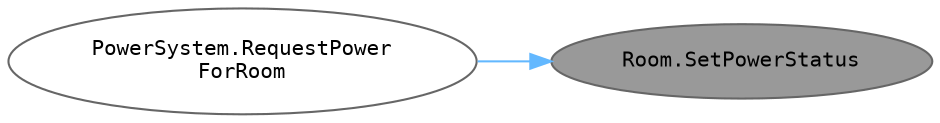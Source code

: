 digraph "Room.SetPowerStatus"
{
 // INTERACTIVE_SVG=YES
 // LATEX_PDF_SIZE
  bgcolor="transparent";
  edge [fontname=Helvetica,fontsize=10,labelfontname=Helvetica,labelfontsize=10];
  node [fontname=Helvetica,fontsize=10,fontname=Consolas fontsize=10 style=filled height=0.2 width=0.4 margin=0.1];
  rankdir="RL";
  Node1 [id="Node000001",label="Room.SetPowerStatus",height=0.2,width=0.4,color="gray40", fillcolor="grey60", style="filled", fontcolor="black",tooltip="전력 공급 상태를 설정합니다."];
  Node1 -> Node2 [id="edge1_Node000001_Node000002",dir="back",color="steelblue1",style="solid",tooltip=" "];
  Node2 [id="Node000002",label="PowerSystem.RequestPower\lForRoom",height=0.2,width=0.4,color="grey40", fillcolor="white", style="filled",URL="$class_power_system.html#af311ccf5242a2eba89ba389034c7e60e",tooltip="특정 방에 전원을 공급하거나 차단합니다. 전원을 끄는 요청은 항상 성공하며, 전원을 켜는 경우엔 남은 전력을 확인합니다."];
}
